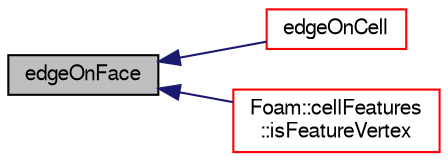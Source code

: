 digraph "edgeOnFace"
{
  bgcolor="transparent";
  edge [fontname="FreeSans",fontsize="10",labelfontname="FreeSans",labelfontsize="10"];
  node [fontname="FreeSans",fontsize="10",shape=record];
  rankdir="LR";
  Node672 [label="edgeOnFace",height=0.2,width=0.4,color="black", fillcolor="grey75", style="filled", fontcolor="black"];
  Node672 -> Node673 [dir="back",color="midnightblue",fontsize="10",style="solid",fontname="FreeSans"];
  Node673 [label="edgeOnCell",height=0.2,width=0.4,color="red",URL="$a21153.html#a2d6f6b5315a0e8b9a216372ee6f4a3f4",tooltip="Is edge used by cell. "];
  Node672 -> Node680 [dir="back",color="midnightblue",fontsize="10",style="solid",fontname="FreeSans"];
  Node680 [label="Foam::cellFeatures\l::isFeatureVertex",height=0.2,width=0.4,color="red",URL="$a24978.html#a07926fe51d26c1f8e843e8fa91358e7e",tooltip="Is vertexI on faceI used by two edges that form feature. "];
}
